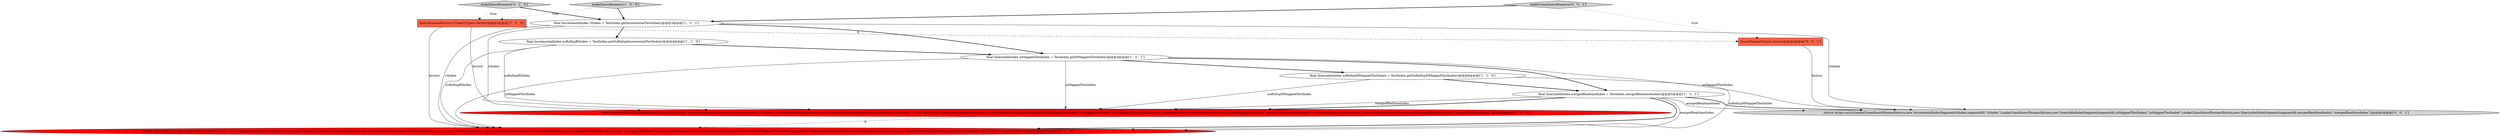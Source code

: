 digraph {
1 [style = filled, label = "final QueryableIndex mergedRealtimeIndex = TestIndex.mergedRealtimeIndex()@@@5@@@['1', '1', '1']", fillcolor = white, shape = ellipse image = "AAA0AAABBB1BBB"];
3 [style = filled, label = "final IncrementalIndex rtIndex = TestIndex.getIncrementalTestIndex()@@@3@@@['1', '1', '1']", fillcolor = white, shape = ellipse image = "AAA0AAABBB1BBB"];
8 [style = filled, label = "makeQueryRunners['0', '1', '0']", fillcolor = lightgray, shape = diamond image = "AAA0AAABBB2BBB"];
10 [style = filled, label = "makeUnionQueryRunners['0', '0', '1']", fillcolor = lightgray, shape = diamond image = "AAA0AAABBB3BBB"];
2 [style = filled, label = "final QueryableIndex noRollupMMappedTestIndex = TestIndex.getNoRollupMMappedTestIndex()@@@6@@@['1', '1', '0']", fillcolor = white, shape = ellipse image = "AAA0AAABBB1BBB"];
12 [style = filled, label = "QueryRunnerFactory factory@@@2@@@['0', '0', '1']", fillcolor = tomato, shape = box image = "AAA0AAABBB3BBB"];
6 [style = filled, label = "return ImmutableList.of(makeQueryRunner(factory,new IncrementalIndexSegment(rtIndex,segmentId),\"rtIndex\"),makeQueryRunner(factory,new IncrementalIndexSegment(noRollupRtIndex,segmentId),\"noRollupRtIndex\"),makeQueryRunner(factory,new QueryableIndexSegment(segmentId,mMappedTestIndex),\"mMappedTestIndex\"),makeQueryRunner(factory,new QueryableIndexSegment(segmentId,noRollupMMappedTestIndex),\"noRollupMMappedTestIndex\"),makeQueryRunner(factory,new QueryableIndexSegment(segmentId,mergedRealtimeIndex),\"mergedRealtimeIndex\"))@@@8@@@['1', '0', '0']", fillcolor = red, shape = ellipse image = "AAA1AAABBB1BBB"];
5 [style = filled, label = "makeQueryRunners['1', '0', '0']", fillcolor = lightgray, shape = diamond image = "AAA0AAABBB1BBB"];
9 [style = filled, label = "return ImmutableList.of(makeQueryRunner(factory,new IncrementalIndexSegment(rtIndex,segmentId),(\"rtIndex\")),makeQueryRunner(factory,new IncrementalIndexSegment(noRollupRtIndex,segmentId),\"noRollupRtIndex\"),makeQueryRunner(factory,new QueryableIndexSegment(mMappedTestIndex,segmentId),\"mMappedTestIndex\"),makeQueryRunner(factory,new QueryableIndexSegment(noRollupMMappedTestIndex,segmentId),\"noRollupMMappedTestIndex\"),makeQueryRunner(factory,new QueryableIndexSegment(mergedRealtimeIndex,segmentId),\"mergedRealtimeIndex\"))@@@8@@@['0', '1', '0']", fillcolor = red, shape = ellipse image = "AAA1AAABBB2BBB"];
11 [style = filled, label = "return Arrays.asList(makeUnionQueryRunner(factory,new IncrementalIndexSegment(rtIndex,segmentId),\"rtIndex\"),makeUnionQueryRunner(factory,new QueryableIndexSegment(segmentId,mMappedTestIndex),\"mMappedTestIndex\"),makeUnionQueryRunner(factory,new QueryableIndexSegment(segmentId,mergedRealtimeIndex),\"mergedRealtimeIndex\"))@@@6@@@['0', '0', '1']", fillcolor = lightgray, shape = ellipse image = "AAA0AAABBB3BBB"];
4 [style = filled, label = "QueryRunnerFactory<T,QueryType> factory@@@2@@@['1', '1', '0']", fillcolor = tomato, shape = box image = "AAA0AAABBB1BBB"];
0 [style = filled, label = "final QueryableIndex mMappedTestIndex = TestIndex.getMMappedTestIndex()@@@4@@@['1', '1', '1']", fillcolor = white, shape = ellipse image = "AAA0AAABBB1BBB"];
7 [style = filled, label = "final IncrementalIndex noRollupRtIndex = TestIndex.getNoRollupIncrementalTestIndex()@@@4@@@['1', '1', '0']", fillcolor = white, shape = ellipse image = "AAA0AAABBB1BBB"];
5->3 [style = bold, label=""];
7->9 [style = solid, label="noRollupRtIndex"];
2->9 [style = solid, label="noRollupMMappedTestIndex"];
10->12 [style = dotted, label="true"];
1->6 [style = solid, label="mergedRealtimeIndex"];
4->6 [style = solid, label="factory"];
2->6 [style = solid, label="noRollupMMappedTestIndex"];
7->6 [style = solid, label="noRollupRtIndex"];
2->1 [style = bold, label=""];
0->2 [style = bold, label=""];
8->3 [style = bold, label=""];
6->9 [style = dashed, label="0"];
0->6 [style = solid, label="mMappedTestIndex"];
3->6 [style = solid, label="rtIndex"];
10->3 [style = bold, label=""];
0->11 [style = solid, label="mMappedTestIndex"];
3->11 [style = solid, label="rtIndex"];
7->0 [style = bold, label=""];
8->4 [style = dotted, label="true"];
12->11 [style = solid, label="factory"];
1->9 [style = bold, label=""];
3->0 [style = bold, label=""];
1->11 [style = bold, label=""];
5->4 [style = dotted, label="true"];
4->12 [style = dashed, label="0"];
1->6 [style = bold, label=""];
3->7 [style = bold, label=""];
0->1 [style = bold, label=""];
1->11 [style = solid, label="mergedRealtimeIndex"];
1->9 [style = solid, label="mergedRealtimeIndex"];
4->9 [style = solid, label="factory"];
3->9 [style = solid, label="rtIndex"];
0->9 [style = solid, label="mMappedTestIndex"];
}
